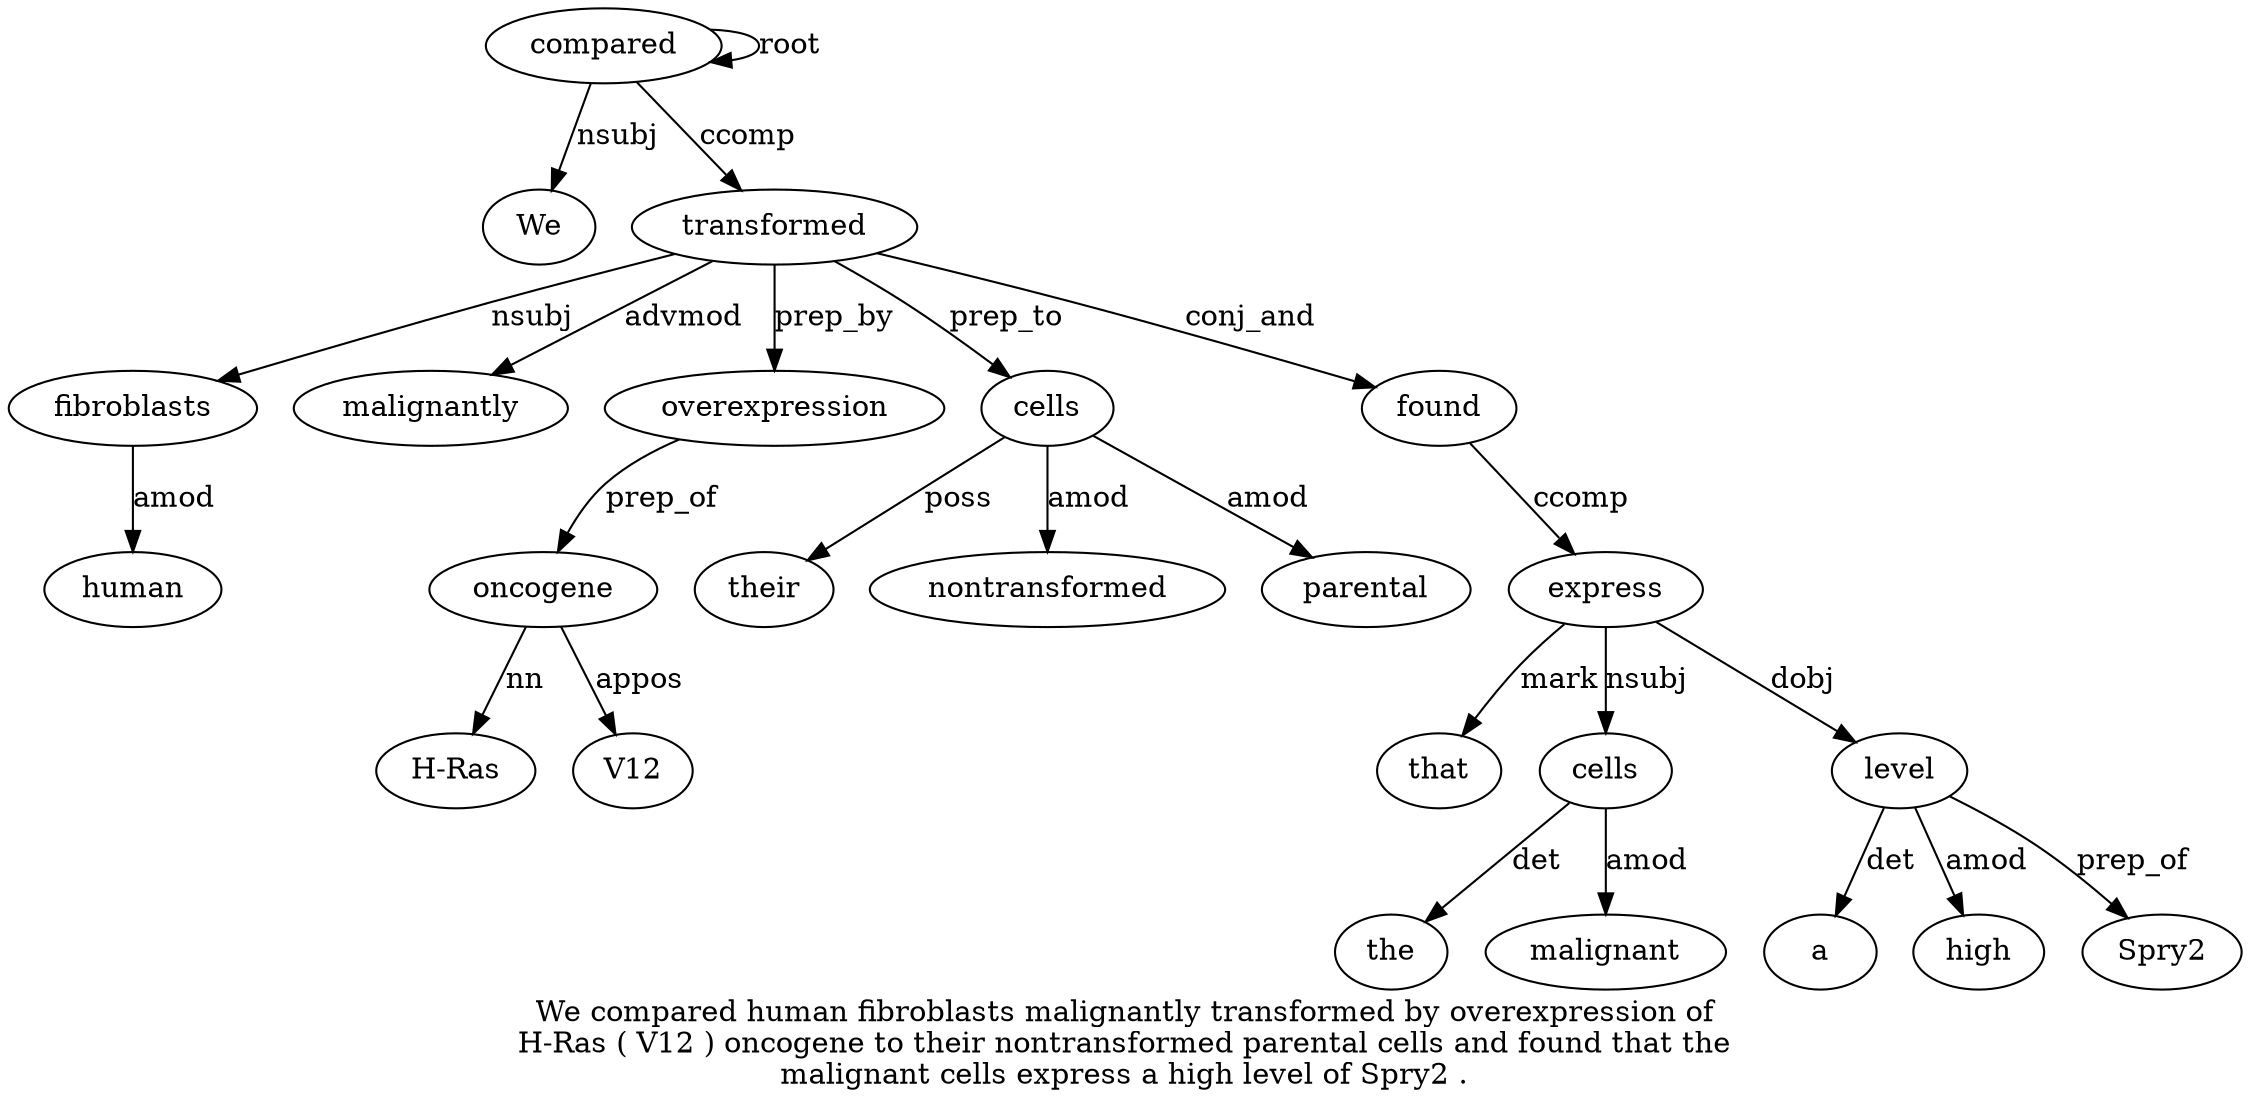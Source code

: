 digraph "We compared human fibroblasts malignantly transformed by overexpression of H-Ras ( V12 ) oncogene to their nontransformed parental cells and found that the malignant cells express a high level of Spry2 ." {
label="We compared human fibroblasts malignantly transformed by overexpression of
H-Ras ( V12 ) oncogene to their nontransformed parental cells and found that the
malignant cells express a high level of Spry2 .";
compared2 [style=filled, fillcolor=white, label=compared];
We1 [style=filled, fillcolor=white, label=We];
compared2 -> We1  [label=nsubj];
compared2 -> compared2  [label=root];
fibroblasts4 [style=filled, fillcolor=white, label=fibroblasts];
human3 [style=filled, fillcolor=white, label=human];
fibroblasts4 -> human3  [label=amod];
transformed6 [style=filled, fillcolor=white, label=transformed];
transformed6 -> fibroblasts4  [label=nsubj];
malignantly5 [style=filled, fillcolor=white, label=malignantly];
transformed6 -> malignantly5  [label=advmod];
compared2 -> transformed6  [label=ccomp];
overexpression8 [style=filled, fillcolor=white, label=overexpression];
transformed6 -> overexpression8  [label=prep_by];
oncogene14 [style=filled, fillcolor=white, label=oncogene];
"H-Ras10" [style=filled, fillcolor=white, label="H-Ras"];
oncogene14 -> "H-Ras10"  [label=nn];
V12 [style=filled, fillcolor=white, label=V12];
oncogene14 -> V12  [label=appos];
overexpression8 -> oncogene14  [label=prep_of];
cells19 [style=filled, fillcolor=white, label=cells];
their16 [style=filled, fillcolor=white, label=their];
cells19 -> their16  [label=poss];
nontransformed17 [style=filled, fillcolor=white, label=nontransformed];
cells19 -> nontransformed17  [label=amod];
parental18 [style=filled, fillcolor=white, label=parental];
cells19 -> parental18  [label=amod];
transformed6 -> cells19  [label=prep_to];
found21 [style=filled, fillcolor=white, label=found];
transformed6 -> found21  [label=conj_and];
express26 [style=filled, fillcolor=white, label=express];
that22 [style=filled, fillcolor=white, label=that];
express26 -> that22  [label=mark];
cells25 [style=filled, fillcolor=white, label=cells];
the23 [style=filled, fillcolor=white, label=the];
cells25 -> the23  [label=det];
malignant24 [style=filled, fillcolor=white, label=malignant];
cells25 -> malignant24  [label=amod];
express26 -> cells25  [label=nsubj];
found21 -> express26  [label=ccomp];
level29 [style=filled, fillcolor=white, label=level];
a27 [style=filled, fillcolor=white, label=a];
level29 -> a27  [label=det];
high28 [style=filled, fillcolor=white, label=high];
level29 -> high28  [label=amod];
express26 -> level29  [label=dobj];
Spry231 [style=filled, fillcolor=white, label=Spry2];
level29 -> Spry231  [label=prep_of];
}
